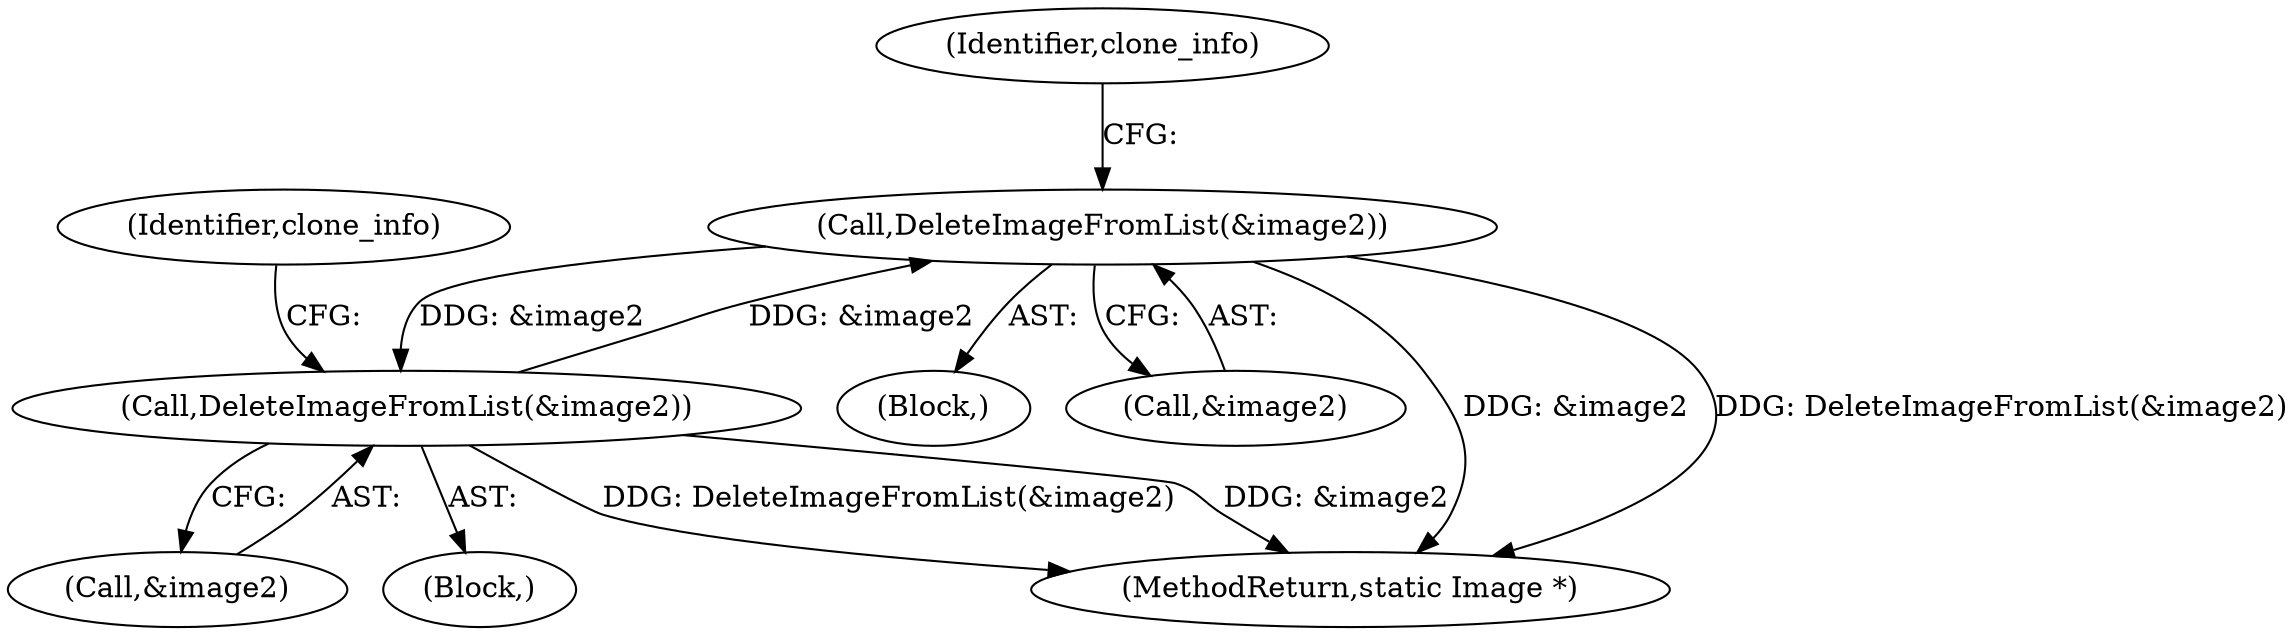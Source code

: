 digraph "0_ImageMagick_437a35e57db5ec078f4a3ccbf71f941276e88430@pointer" {
"1001672" [label="(Call,DeleteImageFromList(&image2))"];
"1001585" [label="(Call,DeleteImageFromList(&image2))"];
"1001672" [label="(Call,DeleteImageFromList(&image2))"];
"1001671" [label="(Block,)"];
"1001586" [label="(Call,&image2)"];
"1001673" [label="(Call,&image2)"];
"1001584" [label="(Block,)"];
"1001672" [label="(Call,DeleteImageFromList(&image2))"];
"1001838" [label="(MethodReturn,static Image *)"];
"1001585" [label="(Call,DeleteImageFromList(&image2))"];
"1001676" [label="(Identifier,clone_info)"];
"1001589" [label="(Identifier,clone_info)"];
"1001672" -> "1001671"  [label="AST: "];
"1001672" -> "1001673"  [label="CFG: "];
"1001673" -> "1001672"  [label="AST: "];
"1001676" -> "1001672"  [label="CFG: "];
"1001672" -> "1001838"  [label="DDG: &image2"];
"1001672" -> "1001838"  [label="DDG: DeleteImageFromList(&image2)"];
"1001672" -> "1001585"  [label="DDG: &image2"];
"1001585" -> "1001672"  [label="DDG: &image2"];
"1001585" -> "1001584"  [label="AST: "];
"1001585" -> "1001586"  [label="CFG: "];
"1001586" -> "1001585"  [label="AST: "];
"1001589" -> "1001585"  [label="CFG: "];
"1001585" -> "1001838"  [label="DDG: DeleteImageFromList(&image2)"];
"1001585" -> "1001838"  [label="DDG: &image2"];
}

